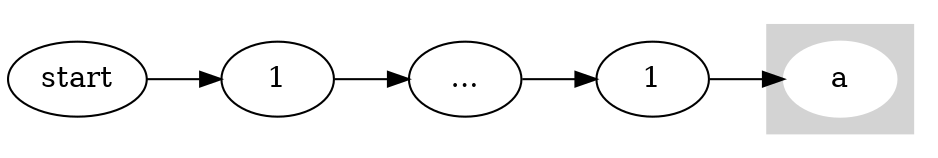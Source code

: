 digraph G {
	rankdir=LR
	start [label=start]
	0 [label=1]
	start -> 0
	1 [label="..."]
	0 -> 1
	2 [label=1]
	1 -> 2
	subgraph cluster_0 {
		node [color=white style=filled]
		3 [label=a]
		color=lightgrey style=filled
	}
	2 -> 3
}
